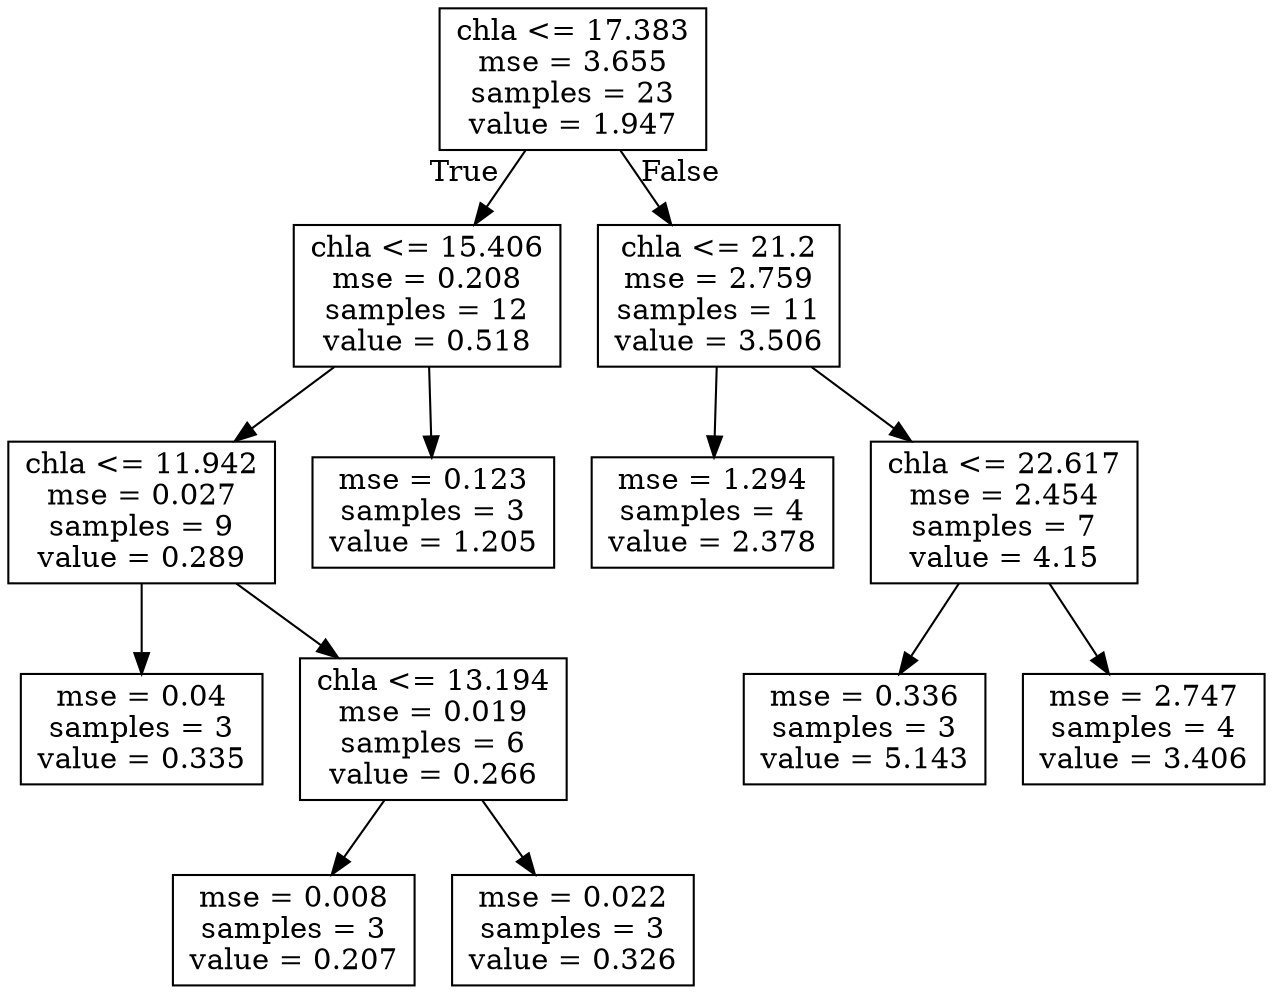 digraph Tree {
node [shape=box] ;
0 [label="chla <= 17.383\nmse = 3.655\nsamples = 23\nvalue = 1.947"] ;
1 [label="chla <= 15.406\nmse = 0.208\nsamples = 12\nvalue = 0.518"] ;
0 -> 1 [labeldistance=2.5, labelangle=45, headlabel="True"] ;
7 [label="chla <= 11.942\nmse = 0.027\nsamples = 9\nvalue = 0.289"] ;
1 -> 7 ;
9 [label="mse = 0.04\nsamples = 3\nvalue = 0.335"] ;
7 -> 9 ;
10 [label="chla <= 13.194\nmse = 0.019\nsamples = 6\nvalue = 0.266"] ;
7 -> 10 ;
11 [label="mse = 0.008\nsamples = 3\nvalue = 0.207"] ;
10 -> 11 ;
12 [label="mse = 0.022\nsamples = 3\nvalue = 0.326"] ;
10 -> 12 ;
8 [label="mse = 0.123\nsamples = 3\nvalue = 1.205"] ;
1 -> 8 ;
2 [label="chla <= 21.2\nmse = 2.759\nsamples = 11\nvalue = 3.506"] ;
0 -> 2 [labeldistance=2.5, labelangle=-45, headlabel="False"] ;
3 [label="mse = 1.294\nsamples = 4\nvalue = 2.378"] ;
2 -> 3 ;
4 [label="chla <= 22.617\nmse = 2.454\nsamples = 7\nvalue = 4.15"] ;
2 -> 4 ;
5 [label="mse = 0.336\nsamples = 3\nvalue = 5.143"] ;
4 -> 5 ;
6 [label="mse = 2.747\nsamples = 4\nvalue = 3.406"] ;
4 -> 6 ;
}